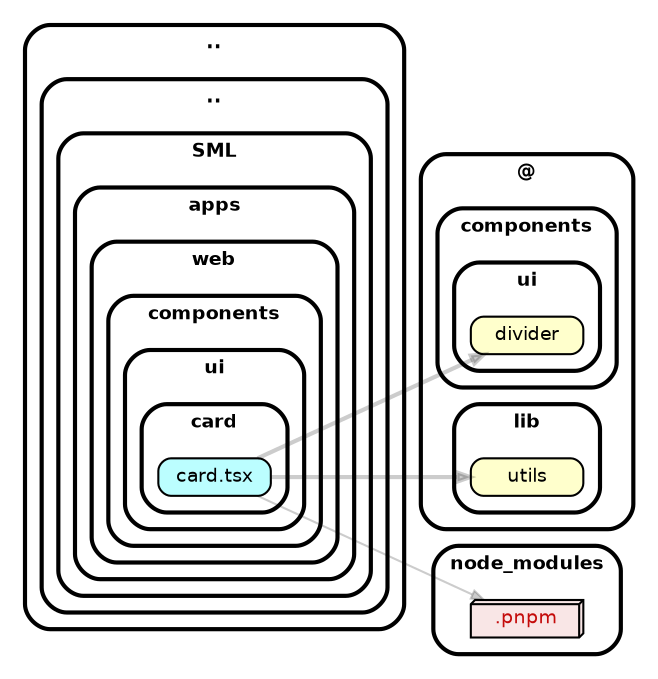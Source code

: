 strict digraph "dependency-cruiser output"{
    rankdir="LR" splines="true" overlap="false" nodesep="0.16" ranksep="0.18" fontname="Helvetica-bold" fontsize="9" style="rounded,bold,filled" fillcolor="#ffffff" compound="true"
    node [shape="box" style="rounded, filled" height="0.2" color="black" fillcolor="#ffffcc" fontcolor="black" fontname="Helvetica" fontsize="9"]
    edge [arrowhead="normal" arrowsize="0.6" penwidth="2.0" color="#00000033" fontname="Helvetica" fontsize="9"]

    subgraph "cluster_.." {label=".." subgraph "cluster_../.." {label=".." subgraph "cluster_../../SML" {label="SML" subgraph "cluster_../../SML/apps" {label="apps" subgraph "cluster_../../SML/apps/web" {label="web" subgraph "cluster_../../SML/apps/web/components" {label="components" subgraph "cluster_../../SML/apps/web/components/ui" {label="ui" subgraph "cluster_../../SML/apps/web/components/ui/card" {label="card" "../../SML/apps/web/components/ui/card/card.tsx" [label=<card.tsx> tooltip="card.tsx" URL="../../SML/apps/web/components/ui/card/card.tsx" fillcolor="#bbfeff"] } } } } } } } }
    "../../SML/apps/web/components/ui/card/card.tsx" -> "@/components/ui/divider"
    "../../SML/apps/web/components/ui/card/card.tsx" -> "@/lib/utils"
    "../../SML/apps/web/components/ui/card/card.tsx" -> "node_modules/.pnpm" [penwidth="1.0"]
    subgraph "cluster_@" {label="@" subgraph "cluster_@/components" {label="components" subgraph "cluster_@/components/ui" {label="ui" "@/components/ui/divider" [label=<divider> tooltip="divider" ] } } }
    subgraph "cluster_@" {label="@" subgraph "cluster_@/lib" {label="lib" "@/lib/utils" [label=<utils> tooltip="utils" ] } }
    subgraph "cluster_node_modules" {label="node_modules" "node_modules/.pnpm" [label=<.pnpm> tooltip=".pnpm" URL="https://www.npmjs.com/package/.pnpm" shape="box3d" fillcolor="#c40b0a1a" fontcolor="#c40b0a"] }
}
